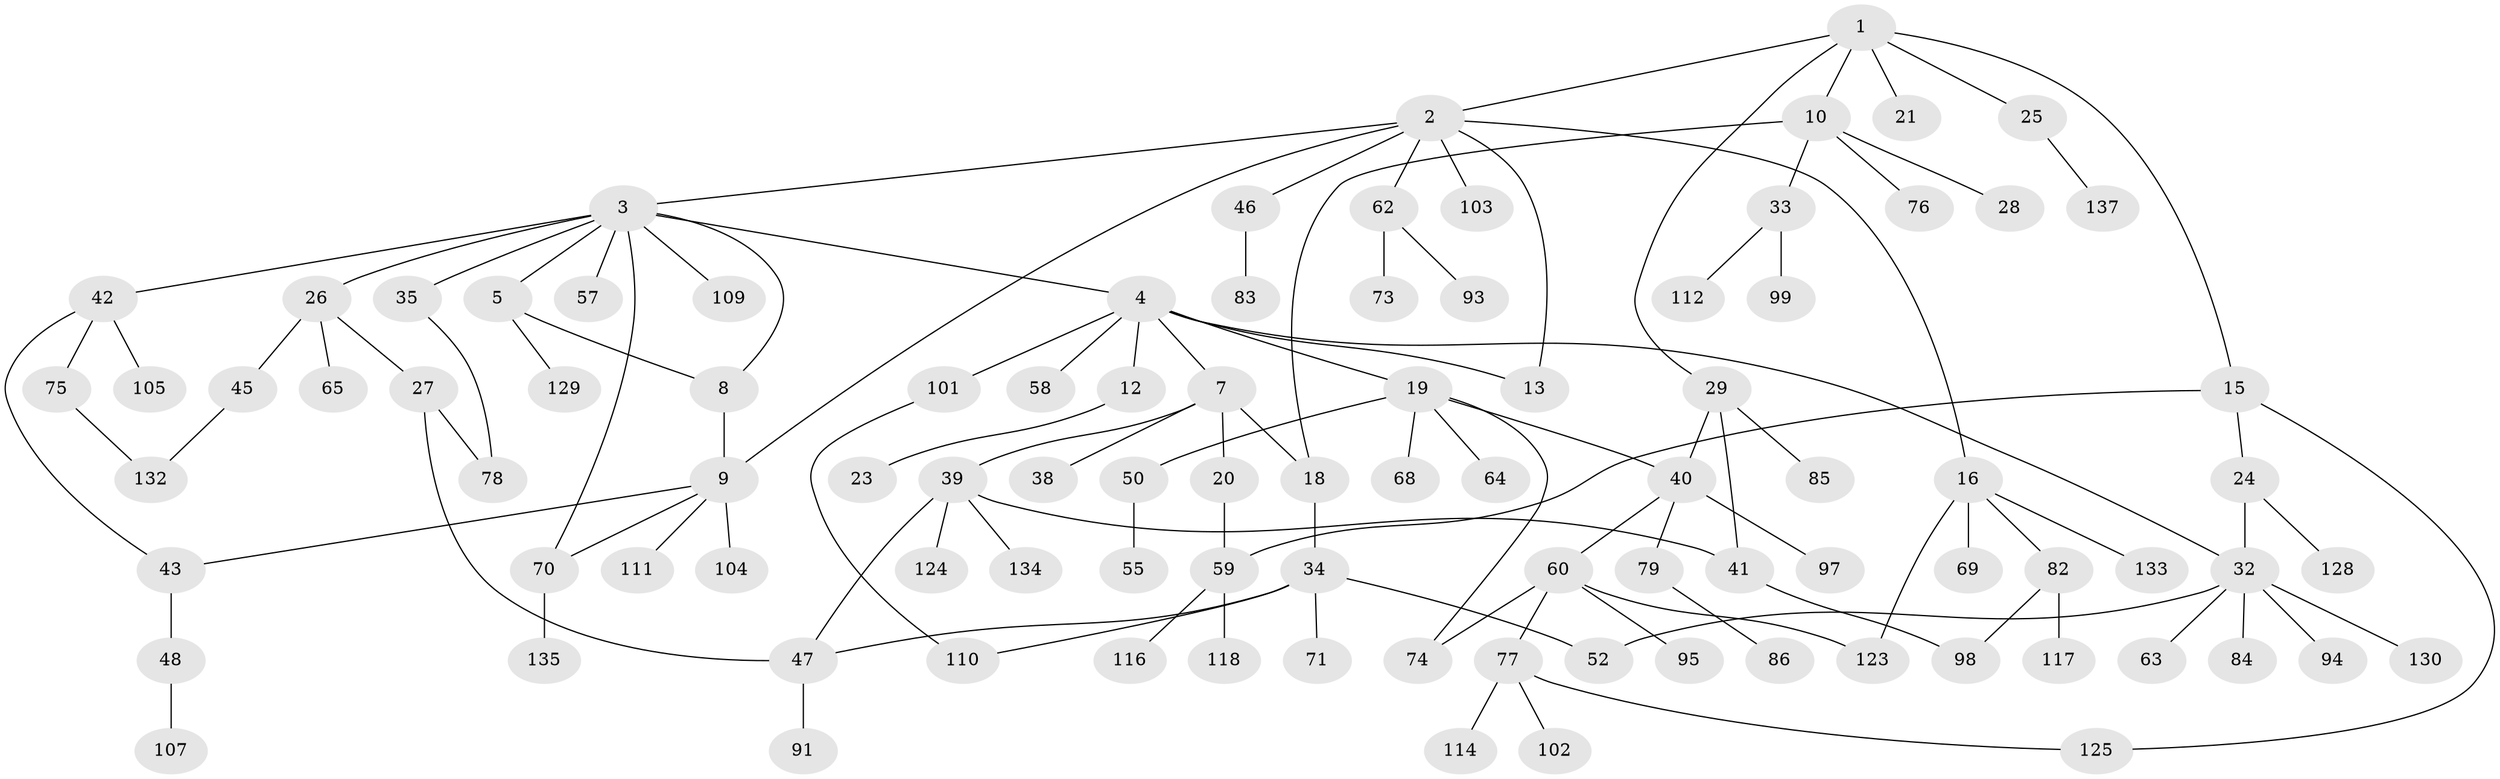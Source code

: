 // original degree distribution, {3: 0.17391304347826086, 5: 0.07971014492753623, 10: 0.007246376811594203, 8: 0.007246376811594203, 4: 0.06521739130434782, 2: 0.2608695652173913, 1: 0.39855072463768115, 6: 0.007246376811594203}
// Generated by graph-tools (version 1.1) at 2025/41/03/06/25 10:41:31]
// undirected, 97 vertices, 116 edges
graph export_dot {
graph [start="1"]
  node [color=gray90,style=filled];
  1 [super="+6"];
  2 [super="+14"];
  3 [super="+17"];
  4 [super="+11"];
  5 [super="+113"];
  7 [super="+66"];
  8 [super="+108"];
  9 [super="+61"];
  10 [super="+22"];
  12;
  13 [super="+54"];
  15 [super="+51"];
  16 [super="+37"];
  18;
  19 [super="+49"];
  20;
  21;
  23;
  24 [super="+56"];
  25 [super="+90"];
  26 [super="+30"];
  27 [super="+126"];
  28;
  29 [super="+31"];
  32 [super="+44"];
  33 [super="+53"];
  34 [super="+36"];
  35 [super="+92"];
  38;
  39 [super="+89"];
  40;
  41;
  42 [super="+115"];
  43;
  45;
  46;
  47 [super="+136"];
  48 [super="+72"];
  50;
  52;
  55;
  57;
  58;
  59 [super="+67"];
  60 [super="+88"];
  62 [super="+81"];
  63;
  64;
  65;
  68;
  69 [super="+138"];
  70 [super="+100"];
  71;
  73;
  74 [super="+80"];
  75 [super="+119"];
  76;
  77 [super="+131"];
  78;
  79 [super="+87"];
  82 [super="+96"];
  83;
  84;
  85;
  86;
  91;
  93;
  94;
  95 [super="+121"];
  97 [super="+106"];
  98;
  99;
  101;
  102;
  103 [super="+120"];
  104;
  105;
  107;
  109;
  110 [super="+122"];
  111 [super="+127"];
  112;
  114;
  116;
  117;
  118;
  123;
  124;
  125;
  128;
  129;
  130;
  132;
  133;
  134;
  135;
  137;
  1 -- 2;
  1 -- 10;
  1 -- 21;
  1 -- 25;
  1 -- 29;
  1 -- 15;
  2 -- 3;
  2 -- 13;
  2 -- 16;
  2 -- 103;
  2 -- 46;
  2 -- 62;
  2 -- 9;
  3 -- 4;
  3 -- 5;
  3 -- 26;
  3 -- 35;
  3 -- 42;
  3 -- 57;
  3 -- 70;
  3 -- 109;
  3 -- 8;
  4 -- 7;
  4 -- 12;
  4 -- 19;
  4 -- 32;
  4 -- 58;
  4 -- 101;
  4 -- 13;
  5 -- 8;
  5 -- 129;
  7 -- 20;
  7 -- 38;
  7 -- 39;
  7 -- 18;
  8 -- 9;
  9 -- 43;
  9 -- 70;
  9 -- 104;
  9 -- 111;
  10 -- 18;
  10 -- 28;
  10 -- 76;
  10 -- 33;
  12 -- 23;
  15 -- 24;
  15 -- 59;
  15 -- 125;
  16 -- 82;
  16 -- 123;
  16 -- 69;
  16 -- 133;
  18 -- 34;
  19 -- 40;
  19 -- 64;
  19 -- 50;
  19 -- 68;
  19 -- 74;
  20 -- 59;
  24 -- 32;
  24 -- 128;
  25 -- 137;
  26 -- 27;
  26 -- 65;
  26 -- 45;
  27 -- 78;
  27 -- 47;
  29 -- 41;
  29 -- 85;
  29 -- 40;
  32 -- 63;
  32 -- 84;
  32 -- 130;
  32 -- 52;
  32 -- 94;
  33 -- 112;
  33 -- 99;
  34 -- 71;
  34 -- 52;
  34 -- 110;
  34 -- 47;
  35 -- 78;
  39 -- 47;
  39 -- 134;
  39 -- 41;
  39 -- 124;
  40 -- 60;
  40 -- 79;
  40 -- 97;
  41 -- 98;
  42 -- 43;
  42 -- 75;
  42 -- 105;
  43 -- 48;
  45 -- 132;
  46 -- 83;
  47 -- 91;
  48 -- 107;
  50 -- 55;
  59 -- 116;
  59 -- 118;
  60 -- 77;
  60 -- 74;
  60 -- 123;
  60 -- 95;
  62 -- 73;
  62 -- 93;
  70 -- 135;
  75 -- 132;
  77 -- 102;
  77 -- 114;
  77 -- 125;
  79 -- 86;
  82 -- 98;
  82 -- 117;
  101 -- 110;
}
